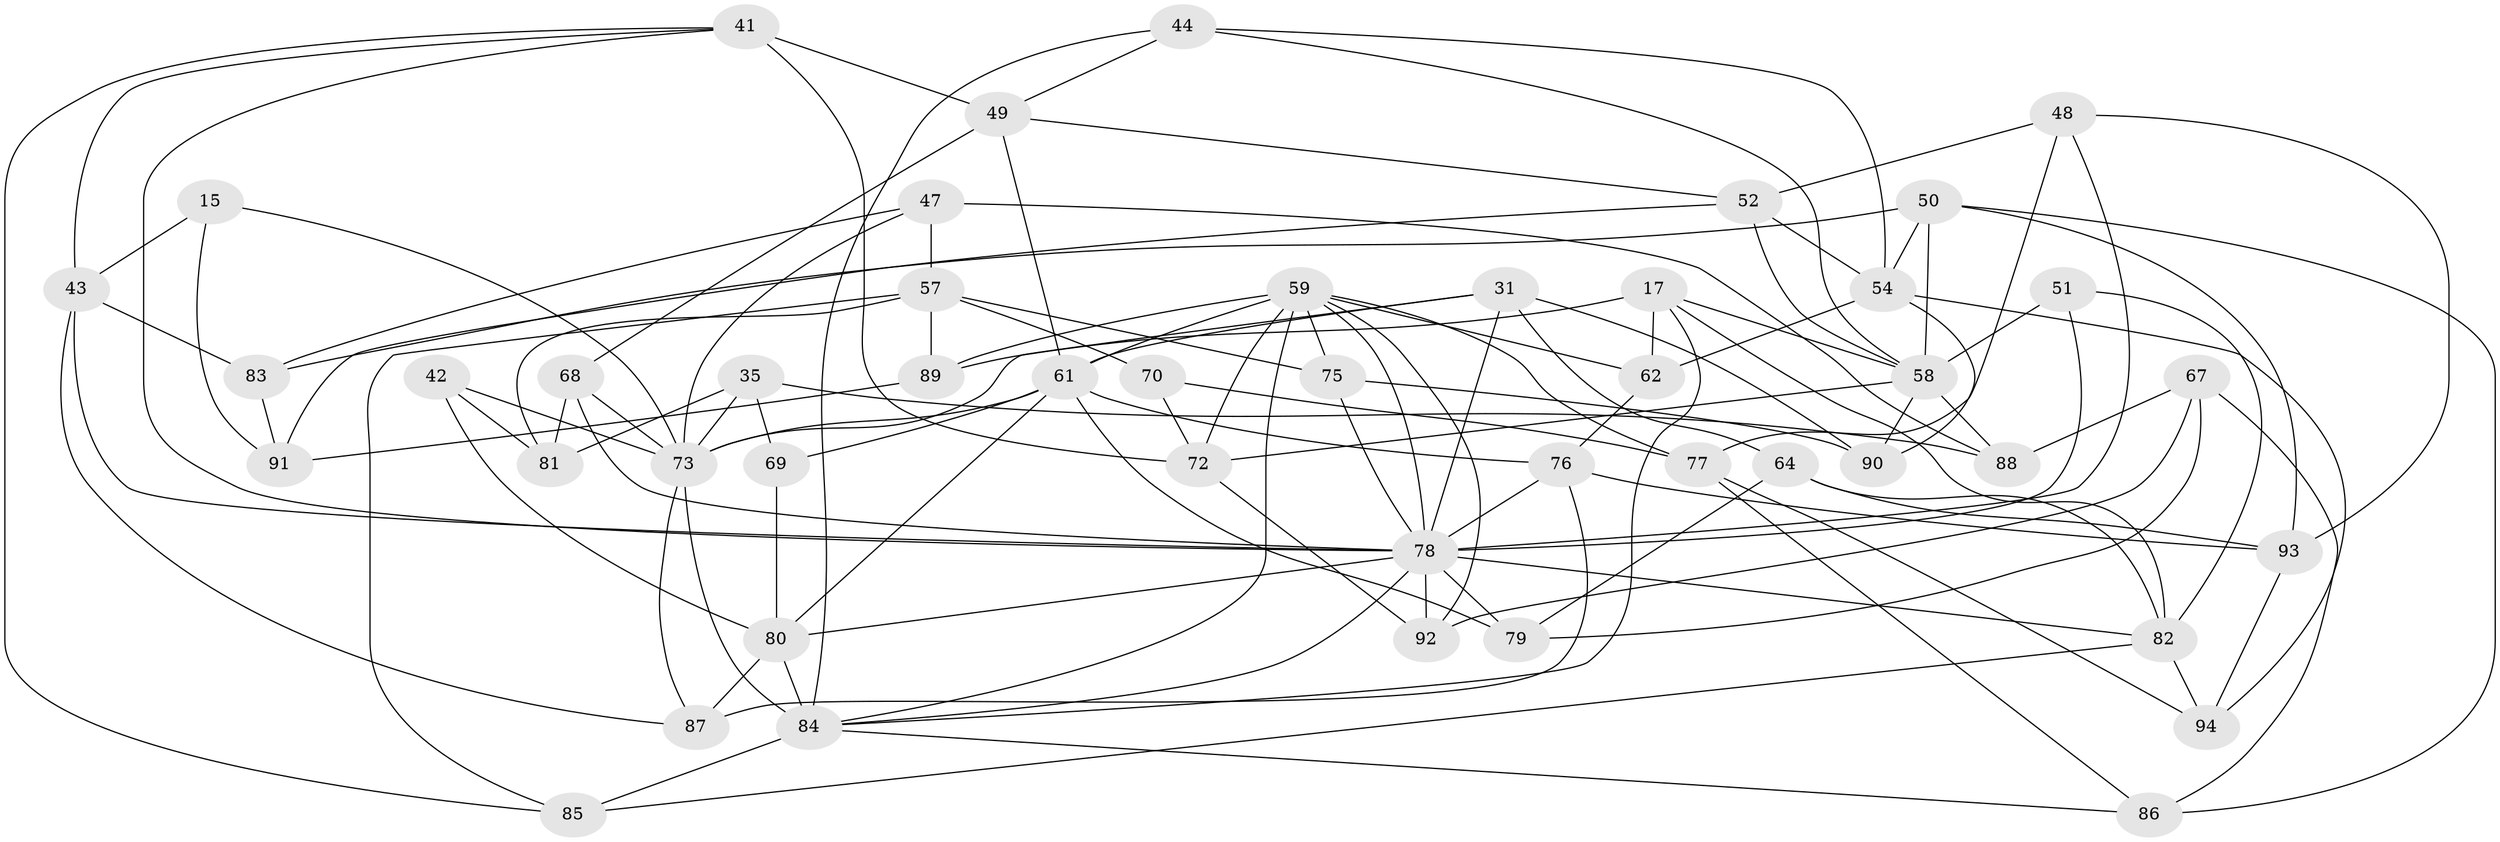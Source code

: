 // original degree distribution, {4: 1.0}
// Generated by graph-tools (version 1.1) at 2025/58/03/09/25 04:58:54]
// undirected, 47 vertices, 117 edges
graph export_dot {
graph [start="1"]
  node [color=gray90,style=filled];
  15;
  17 [super="+2"];
  31 [super="+30"];
  35;
  41 [super="+27"];
  42;
  43 [super="+7"];
  44;
  47;
  48;
  49 [super="+32"];
  50 [super="+3"];
  51;
  52 [super="+18"];
  54 [super="+25"];
  57 [super="+23"];
  58 [super="+11+55"];
  59 [super="+19+28+36"];
  61 [super="+45+56"];
  62;
  64;
  67;
  68;
  69;
  70;
  72 [super="+9"];
  73 [super="+14+71+39"];
  75 [super="+21"];
  76 [super="+66"];
  77 [super="+4"];
  78 [super="+33+38+63"];
  79;
  80 [super="+12+53"];
  81 [super="+40"];
  82 [super="+34+60"];
  83;
  84 [super="+26+65"];
  85;
  86;
  87;
  88;
  89 [super="+1"];
  90 [super="+6"];
  91;
  92 [super="+46"];
  93 [super="+74"];
  94;
  15 -- 91;
  15 -- 43 [weight=2];
  15 -- 73;
  17 -- 89 [weight=2];
  17 -- 62;
  17 -- 58;
  17 -- 84;
  17 -- 82;
  31 -- 90 [weight=2];
  31 -- 64;
  31 -- 61;
  31 -- 73;
  31 -- 78;
  35 -- 81;
  35 -- 69;
  35 -- 88;
  35 -- 73;
  41 -- 85;
  41 -- 43;
  41 -- 72;
  41 -- 49 [weight=2];
  41 -- 78;
  42 -- 73;
  42 -- 81 [weight=2];
  42 -- 80;
  43 -- 78;
  43 -- 87;
  43 -- 83;
  44 -- 49;
  44 -- 58;
  44 -- 54;
  44 -- 84;
  47 -- 83;
  47 -- 88;
  47 -- 57;
  47 -- 73;
  48 -- 52;
  48 -- 77;
  48 -- 93;
  48 -- 78;
  49 -- 52;
  49 -- 68;
  49 -- 61;
  50 -- 83;
  50 -- 93 [weight=2];
  50 -- 86;
  50 -- 54;
  50 -- 58;
  51 -- 82 [weight=2];
  51 -- 58;
  51 -- 78;
  52 -- 91;
  52 -- 54 [weight=2];
  52 -- 58;
  54 -- 62;
  54 -- 90 [weight=2];
  54 -- 94;
  57 -- 89;
  57 -- 85;
  57 -- 81 [weight=2];
  57 -- 70;
  57 -- 75 [weight=2];
  58 -- 72;
  58 -- 90;
  58 -- 88;
  59 -- 72;
  59 -- 89 [weight=2];
  59 -- 77;
  59 -- 75 [weight=2];
  59 -- 84 [weight=2];
  59 -- 92 [weight=2];
  59 -- 61 [weight=2];
  59 -- 62;
  59 -- 78;
  61 -- 69 [weight=2];
  61 -- 79;
  61 -- 80;
  61 -- 73;
  61 -- 76;
  62 -- 76;
  64 -- 93;
  64 -- 82;
  64 -- 79;
  67 -- 86;
  67 -- 79;
  67 -- 88;
  67 -- 92;
  68 -- 81;
  68 -- 73;
  68 -- 78;
  69 -- 80;
  70 -- 77 [weight=2];
  70 -- 72;
  72 -- 92 [weight=2];
  73 -- 84 [weight=2];
  73 -- 87;
  75 -- 90;
  75 -- 78;
  76 -- 87;
  76 -- 78 [weight=2];
  76 -- 93;
  77 -- 86;
  77 -- 94;
  78 -- 79;
  78 -- 80;
  78 -- 92;
  78 -- 84;
  78 -- 82 [weight=2];
  80 -- 84 [weight=3];
  80 -- 87;
  82 -- 94;
  82 -- 85;
  83 -- 91;
  84 -- 85;
  84 -- 86;
  89 -- 91;
  93 -- 94;
}
